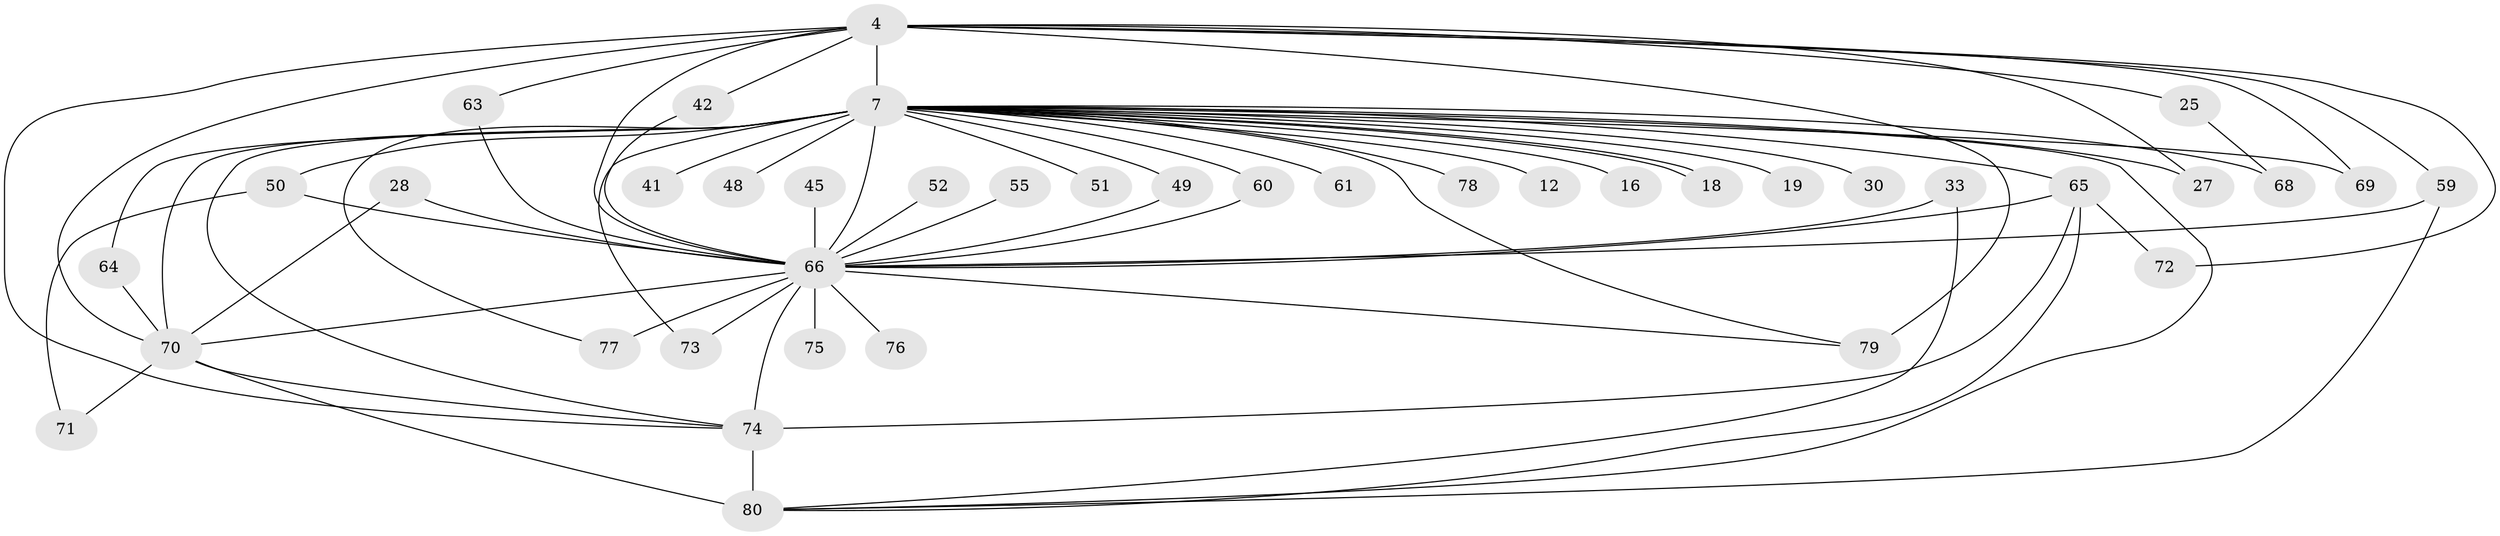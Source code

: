 // original degree distribution, {29: 0.0125, 15: 0.0125, 20: 0.0125, 16: 0.0125, 24: 0.0125, 18: 0.0125, 19: 0.0125, 14: 0.0125, 12: 0.0125, 21: 0.0125, 4: 0.1, 2: 0.575, 3: 0.1625, 5: 0.025, 9: 0.0125}
// Generated by graph-tools (version 1.1) at 2025/48/03/04/25 21:48:38]
// undirected, 40 vertices, 70 edges
graph export_dot {
graph [start="1"]
  node [color=gray90,style=filled];
  4 [super="+2"];
  7 [super="+3+6"];
  12;
  16;
  18;
  19;
  25;
  27;
  28;
  30;
  33;
  41 [super="+21"];
  42;
  45;
  48;
  49;
  50 [super="+35"];
  51;
  52;
  55;
  59 [super="+11"];
  60;
  61;
  63;
  64;
  65 [super="+36"];
  66 [super="+43+10"];
  68 [super="+15"];
  69 [super="+57"];
  70 [super="+29+31+44+62+32+9"];
  71;
  72;
  73;
  74 [super="+56+58+46"];
  75;
  76;
  77 [super="+47"];
  78;
  79 [super="+13+37"];
  80 [super="+53+67+34"];
  4 -- 7 [weight=8];
  4 -- 27;
  4 -- 63;
  4 -- 72;
  4 -- 42;
  4 -- 25;
  4 -- 59;
  4 -- 69;
  4 -- 79 [weight=3];
  4 -- 74;
  4 -- 66 [weight=4];
  4 -- 70 [weight=6];
  7 -- 16 [weight=2];
  7 -- 18;
  7 -- 18;
  7 -- 51 [weight=2];
  7 -- 64;
  7 -- 68 [weight=3];
  7 -- 69 [weight=2];
  7 -- 70 [weight=14];
  7 -- 73;
  7 -- 12 [weight=2];
  7 -- 19 [weight=2];
  7 -- 27;
  7 -- 41 [weight=3];
  7 -- 50;
  7 -- 66 [weight=9];
  7 -- 77;
  7 -- 78 [weight=2];
  7 -- 30 [weight=2];
  7 -- 48 [weight=2];
  7 -- 49;
  7 -- 60;
  7 -- 61;
  7 -- 79;
  7 -- 74 [weight=2];
  7 -- 80;
  7 -- 65;
  25 -- 68;
  28 -- 66;
  28 -- 70;
  33 -- 66;
  33 -- 80;
  42 -- 66;
  45 -- 66 [weight=2];
  49 -- 66;
  50 -- 71;
  50 -- 66 [weight=2];
  52 -- 66 [weight=2];
  55 -- 66 [weight=2];
  59 -- 66 [weight=2];
  59 -- 80;
  60 -- 66;
  63 -- 66;
  64 -- 70;
  65 -- 74;
  65 -- 80;
  65 -- 66 [weight=2];
  65 -- 72;
  66 -- 73;
  66 -- 74 [weight=3];
  66 -- 75;
  66 -- 76 [weight=2];
  66 -- 77 [weight=2];
  66 -- 79;
  66 -- 70 [weight=7];
  70 -- 80 [weight=3];
  70 -- 71;
  70 -- 74;
  74 -- 80 [weight=2];
}
